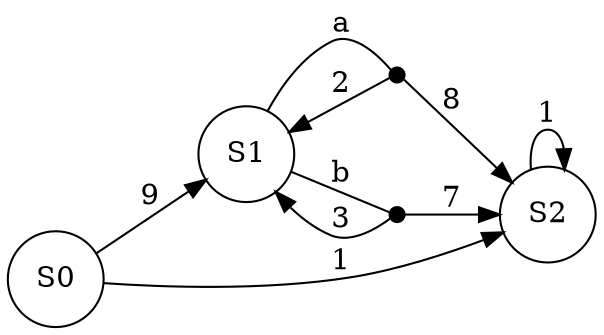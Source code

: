 digraph Markov {
	rankdir=LR size="8,5"
	node [shape=circle]
	S0
	S1
	S2
	S0 -> S1 [label=9]
	S0 -> S2 [label=1]
	S2 -> S2 [label=1]
	S1_a_intermediate [color=black shape=point width=0.1]
	S1 -> S1_a_intermediate [label=a arrowhead=none]
	S1_a_intermediate -> S1 [label=2]
	S1_a_intermediate -> S2 [label=8]
	S1_b_intermediate [color=black shape=point width=0.1]
	S1 -> S1_b_intermediate [label=b arrowhead=none]
	S1_b_intermediate -> S2 [label=7]
	S1_b_intermediate -> S1 [label=3]
}
